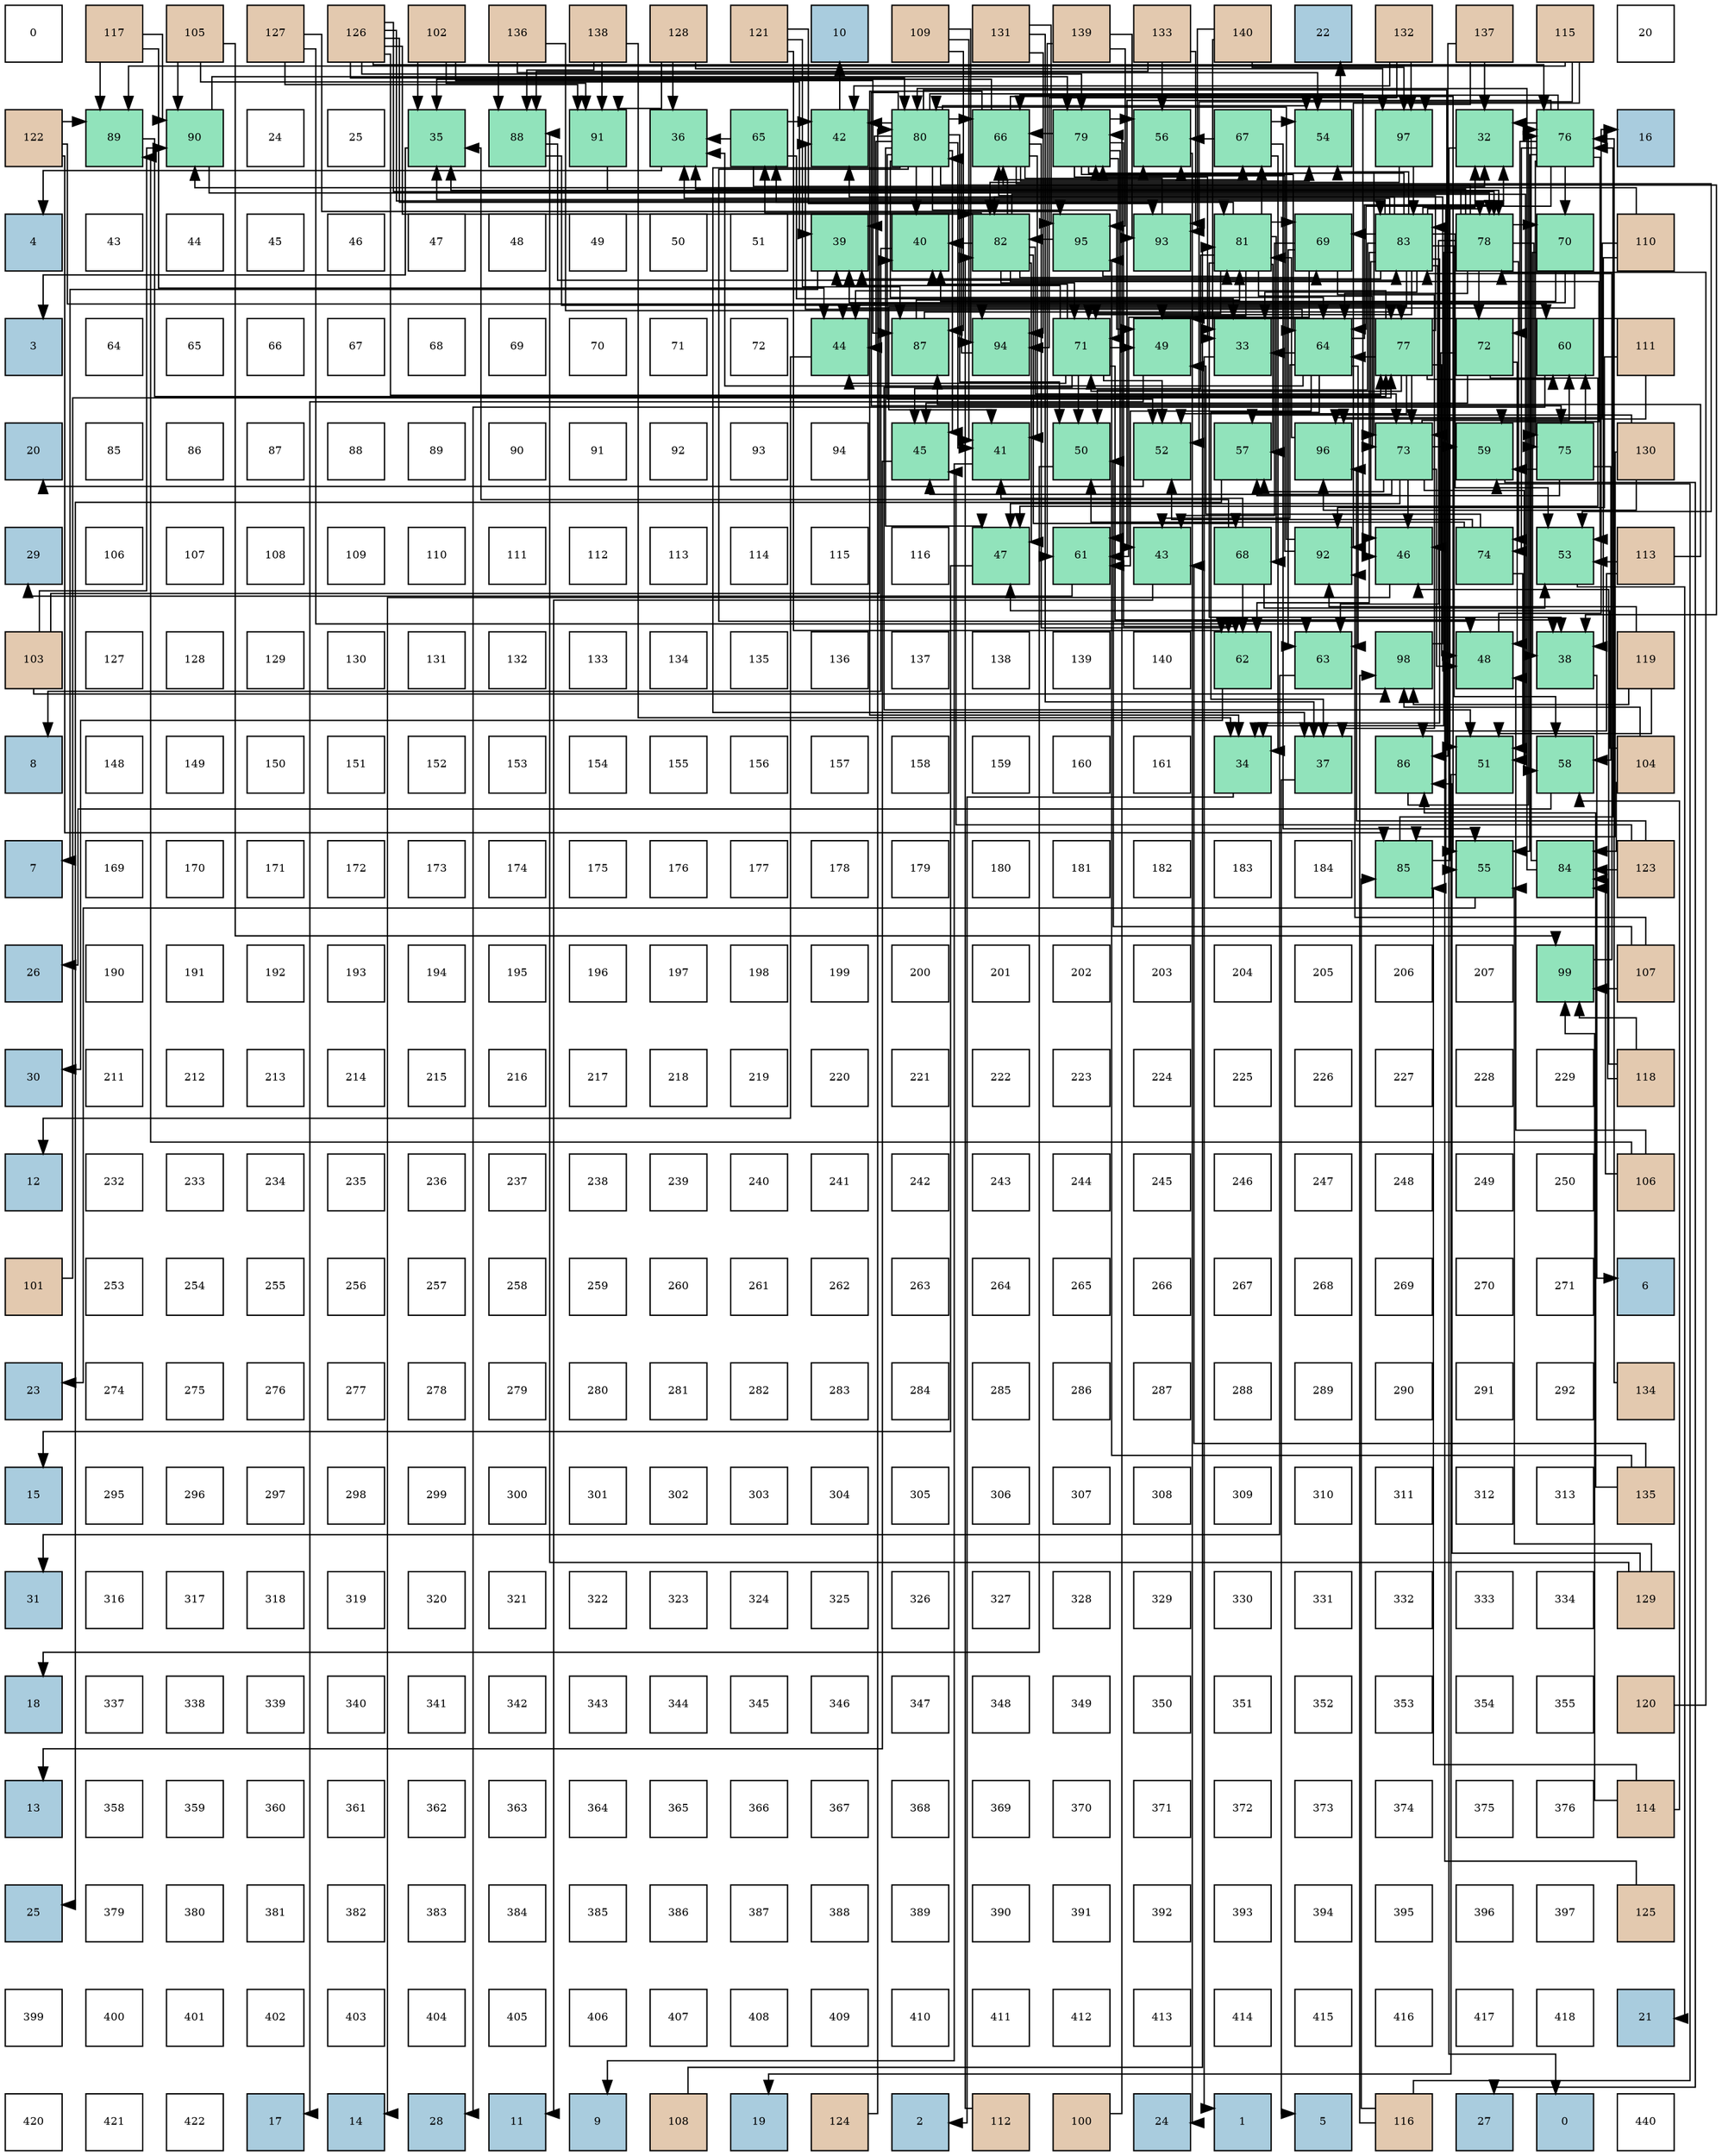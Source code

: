 digraph layout{
 rankdir=TB;
 splines=ortho;
 node [style=filled shape=square fixedsize=true width=0.6];
0[label="0", fontsize=8, fillcolor="#ffffff"];
1[label="117", fontsize=8, fillcolor="#e3c9af"];
2[label="105", fontsize=8, fillcolor="#e3c9af"];
3[label="127", fontsize=8, fillcolor="#e3c9af"];
4[label="126", fontsize=8, fillcolor="#e3c9af"];
5[label="102", fontsize=8, fillcolor="#e3c9af"];
6[label="136", fontsize=8, fillcolor="#e3c9af"];
7[label="138", fontsize=8, fillcolor="#e3c9af"];
8[label="128", fontsize=8, fillcolor="#e3c9af"];
9[label="121", fontsize=8, fillcolor="#e3c9af"];
10[label="10", fontsize=8, fillcolor="#a9ccde"];
11[label="109", fontsize=8, fillcolor="#e3c9af"];
12[label="131", fontsize=8, fillcolor="#e3c9af"];
13[label="139", fontsize=8, fillcolor="#e3c9af"];
14[label="133", fontsize=8, fillcolor="#e3c9af"];
15[label="140", fontsize=8, fillcolor="#e3c9af"];
16[label="22", fontsize=8, fillcolor="#a9ccde"];
17[label="132", fontsize=8, fillcolor="#e3c9af"];
18[label="137", fontsize=8, fillcolor="#e3c9af"];
19[label="115", fontsize=8, fillcolor="#e3c9af"];
20[label="20", fontsize=8, fillcolor="#ffffff"];
21[label="122", fontsize=8, fillcolor="#e3c9af"];
22[label="89", fontsize=8, fillcolor="#91e3bb"];
23[label="90", fontsize=8, fillcolor="#91e3bb"];
24[label="24", fontsize=8, fillcolor="#ffffff"];
25[label="25", fontsize=8, fillcolor="#ffffff"];
26[label="35", fontsize=8, fillcolor="#91e3bb"];
27[label="88", fontsize=8, fillcolor="#91e3bb"];
28[label="91", fontsize=8, fillcolor="#91e3bb"];
29[label="36", fontsize=8, fillcolor="#91e3bb"];
30[label="65", fontsize=8, fillcolor="#91e3bb"];
31[label="42", fontsize=8, fillcolor="#91e3bb"];
32[label="80", fontsize=8, fillcolor="#91e3bb"];
33[label="66", fontsize=8, fillcolor="#91e3bb"];
34[label="79", fontsize=8, fillcolor="#91e3bb"];
35[label="56", fontsize=8, fillcolor="#91e3bb"];
36[label="67", fontsize=8, fillcolor="#91e3bb"];
37[label="54", fontsize=8, fillcolor="#91e3bb"];
38[label="97", fontsize=8, fillcolor="#91e3bb"];
39[label="32", fontsize=8, fillcolor="#91e3bb"];
40[label="76", fontsize=8, fillcolor="#91e3bb"];
41[label="16", fontsize=8, fillcolor="#a9ccde"];
42[label="4", fontsize=8, fillcolor="#a9ccde"];
43[label="43", fontsize=8, fillcolor="#ffffff"];
44[label="44", fontsize=8, fillcolor="#ffffff"];
45[label="45", fontsize=8, fillcolor="#ffffff"];
46[label="46", fontsize=8, fillcolor="#ffffff"];
47[label="47", fontsize=8, fillcolor="#ffffff"];
48[label="48", fontsize=8, fillcolor="#ffffff"];
49[label="49", fontsize=8, fillcolor="#ffffff"];
50[label="50", fontsize=8, fillcolor="#ffffff"];
51[label="51", fontsize=8, fillcolor="#ffffff"];
52[label="39", fontsize=8, fillcolor="#91e3bb"];
53[label="40", fontsize=8, fillcolor="#91e3bb"];
54[label="82", fontsize=8, fillcolor="#91e3bb"];
55[label="95", fontsize=8, fillcolor="#91e3bb"];
56[label="93", fontsize=8, fillcolor="#91e3bb"];
57[label="81", fontsize=8, fillcolor="#91e3bb"];
58[label="69", fontsize=8, fillcolor="#91e3bb"];
59[label="83", fontsize=8, fillcolor="#91e3bb"];
60[label="78", fontsize=8, fillcolor="#91e3bb"];
61[label="70", fontsize=8, fillcolor="#91e3bb"];
62[label="110", fontsize=8, fillcolor="#e3c9af"];
63[label="3", fontsize=8, fillcolor="#a9ccde"];
64[label="64", fontsize=8, fillcolor="#ffffff"];
65[label="65", fontsize=8, fillcolor="#ffffff"];
66[label="66", fontsize=8, fillcolor="#ffffff"];
67[label="67", fontsize=8, fillcolor="#ffffff"];
68[label="68", fontsize=8, fillcolor="#ffffff"];
69[label="69", fontsize=8, fillcolor="#ffffff"];
70[label="70", fontsize=8, fillcolor="#ffffff"];
71[label="71", fontsize=8, fillcolor="#ffffff"];
72[label="72", fontsize=8, fillcolor="#ffffff"];
73[label="44", fontsize=8, fillcolor="#91e3bb"];
74[label="87", fontsize=8, fillcolor="#91e3bb"];
75[label="94", fontsize=8, fillcolor="#91e3bb"];
76[label="71", fontsize=8, fillcolor="#91e3bb"];
77[label="49", fontsize=8, fillcolor="#91e3bb"];
78[label="33", fontsize=8, fillcolor="#91e3bb"];
79[label="64", fontsize=8, fillcolor="#91e3bb"];
80[label="77", fontsize=8, fillcolor="#91e3bb"];
81[label="72", fontsize=8, fillcolor="#91e3bb"];
82[label="60", fontsize=8, fillcolor="#91e3bb"];
83[label="111", fontsize=8, fillcolor="#e3c9af"];
84[label="20", fontsize=8, fillcolor="#a9ccde"];
85[label="85", fontsize=8, fillcolor="#ffffff"];
86[label="86", fontsize=8, fillcolor="#ffffff"];
87[label="87", fontsize=8, fillcolor="#ffffff"];
88[label="88", fontsize=8, fillcolor="#ffffff"];
89[label="89", fontsize=8, fillcolor="#ffffff"];
90[label="90", fontsize=8, fillcolor="#ffffff"];
91[label="91", fontsize=8, fillcolor="#ffffff"];
92[label="92", fontsize=8, fillcolor="#ffffff"];
93[label="93", fontsize=8, fillcolor="#ffffff"];
94[label="94", fontsize=8, fillcolor="#ffffff"];
95[label="45", fontsize=8, fillcolor="#91e3bb"];
96[label="41", fontsize=8, fillcolor="#91e3bb"];
97[label="50", fontsize=8, fillcolor="#91e3bb"];
98[label="52", fontsize=8, fillcolor="#91e3bb"];
99[label="57", fontsize=8, fillcolor="#91e3bb"];
100[label="96", fontsize=8, fillcolor="#91e3bb"];
101[label="73", fontsize=8, fillcolor="#91e3bb"];
102[label="59", fontsize=8, fillcolor="#91e3bb"];
103[label="75", fontsize=8, fillcolor="#91e3bb"];
104[label="130", fontsize=8, fillcolor="#e3c9af"];
105[label="29", fontsize=8, fillcolor="#a9ccde"];
106[label="106", fontsize=8, fillcolor="#ffffff"];
107[label="107", fontsize=8, fillcolor="#ffffff"];
108[label="108", fontsize=8, fillcolor="#ffffff"];
109[label="109", fontsize=8, fillcolor="#ffffff"];
110[label="110", fontsize=8, fillcolor="#ffffff"];
111[label="111", fontsize=8, fillcolor="#ffffff"];
112[label="112", fontsize=8, fillcolor="#ffffff"];
113[label="113", fontsize=8, fillcolor="#ffffff"];
114[label="114", fontsize=8, fillcolor="#ffffff"];
115[label="115", fontsize=8, fillcolor="#ffffff"];
116[label="116", fontsize=8, fillcolor="#ffffff"];
117[label="47", fontsize=8, fillcolor="#91e3bb"];
118[label="61", fontsize=8, fillcolor="#91e3bb"];
119[label="43", fontsize=8, fillcolor="#91e3bb"];
120[label="68", fontsize=8, fillcolor="#91e3bb"];
121[label="92", fontsize=8, fillcolor="#91e3bb"];
122[label="46", fontsize=8, fillcolor="#91e3bb"];
123[label="74", fontsize=8, fillcolor="#91e3bb"];
124[label="53", fontsize=8, fillcolor="#91e3bb"];
125[label="113", fontsize=8, fillcolor="#e3c9af"];
126[label="103", fontsize=8, fillcolor="#e3c9af"];
127[label="127", fontsize=8, fillcolor="#ffffff"];
128[label="128", fontsize=8, fillcolor="#ffffff"];
129[label="129", fontsize=8, fillcolor="#ffffff"];
130[label="130", fontsize=8, fillcolor="#ffffff"];
131[label="131", fontsize=8, fillcolor="#ffffff"];
132[label="132", fontsize=8, fillcolor="#ffffff"];
133[label="133", fontsize=8, fillcolor="#ffffff"];
134[label="134", fontsize=8, fillcolor="#ffffff"];
135[label="135", fontsize=8, fillcolor="#ffffff"];
136[label="136", fontsize=8, fillcolor="#ffffff"];
137[label="137", fontsize=8, fillcolor="#ffffff"];
138[label="138", fontsize=8, fillcolor="#ffffff"];
139[label="139", fontsize=8, fillcolor="#ffffff"];
140[label="140", fontsize=8, fillcolor="#ffffff"];
141[label="62", fontsize=8, fillcolor="#91e3bb"];
142[label="63", fontsize=8, fillcolor="#91e3bb"];
143[label="98", fontsize=8, fillcolor="#91e3bb"];
144[label="48", fontsize=8, fillcolor="#91e3bb"];
145[label="38", fontsize=8, fillcolor="#91e3bb"];
146[label="119", fontsize=8, fillcolor="#e3c9af"];
147[label="8", fontsize=8, fillcolor="#a9ccde"];
148[label="148", fontsize=8, fillcolor="#ffffff"];
149[label="149", fontsize=8, fillcolor="#ffffff"];
150[label="150", fontsize=8, fillcolor="#ffffff"];
151[label="151", fontsize=8, fillcolor="#ffffff"];
152[label="152", fontsize=8, fillcolor="#ffffff"];
153[label="153", fontsize=8, fillcolor="#ffffff"];
154[label="154", fontsize=8, fillcolor="#ffffff"];
155[label="155", fontsize=8, fillcolor="#ffffff"];
156[label="156", fontsize=8, fillcolor="#ffffff"];
157[label="157", fontsize=8, fillcolor="#ffffff"];
158[label="158", fontsize=8, fillcolor="#ffffff"];
159[label="159", fontsize=8, fillcolor="#ffffff"];
160[label="160", fontsize=8, fillcolor="#ffffff"];
161[label="161", fontsize=8, fillcolor="#ffffff"];
162[label="34", fontsize=8, fillcolor="#91e3bb"];
163[label="37", fontsize=8, fillcolor="#91e3bb"];
164[label="86", fontsize=8, fillcolor="#91e3bb"];
165[label="51", fontsize=8, fillcolor="#91e3bb"];
166[label="58", fontsize=8, fillcolor="#91e3bb"];
167[label="104", fontsize=8, fillcolor="#e3c9af"];
168[label="7", fontsize=8, fillcolor="#a9ccde"];
169[label="169", fontsize=8, fillcolor="#ffffff"];
170[label="170", fontsize=8, fillcolor="#ffffff"];
171[label="171", fontsize=8, fillcolor="#ffffff"];
172[label="172", fontsize=8, fillcolor="#ffffff"];
173[label="173", fontsize=8, fillcolor="#ffffff"];
174[label="174", fontsize=8, fillcolor="#ffffff"];
175[label="175", fontsize=8, fillcolor="#ffffff"];
176[label="176", fontsize=8, fillcolor="#ffffff"];
177[label="177", fontsize=8, fillcolor="#ffffff"];
178[label="178", fontsize=8, fillcolor="#ffffff"];
179[label="179", fontsize=8, fillcolor="#ffffff"];
180[label="180", fontsize=8, fillcolor="#ffffff"];
181[label="181", fontsize=8, fillcolor="#ffffff"];
182[label="182", fontsize=8, fillcolor="#ffffff"];
183[label="183", fontsize=8, fillcolor="#ffffff"];
184[label="184", fontsize=8, fillcolor="#ffffff"];
185[label="85", fontsize=8, fillcolor="#91e3bb"];
186[label="55", fontsize=8, fillcolor="#91e3bb"];
187[label="84", fontsize=8, fillcolor="#91e3bb"];
188[label="123", fontsize=8, fillcolor="#e3c9af"];
189[label="26", fontsize=8, fillcolor="#a9ccde"];
190[label="190", fontsize=8, fillcolor="#ffffff"];
191[label="191", fontsize=8, fillcolor="#ffffff"];
192[label="192", fontsize=8, fillcolor="#ffffff"];
193[label="193", fontsize=8, fillcolor="#ffffff"];
194[label="194", fontsize=8, fillcolor="#ffffff"];
195[label="195", fontsize=8, fillcolor="#ffffff"];
196[label="196", fontsize=8, fillcolor="#ffffff"];
197[label="197", fontsize=8, fillcolor="#ffffff"];
198[label="198", fontsize=8, fillcolor="#ffffff"];
199[label="199", fontsize=8, fillcolor="#ffffff"];
200[label="200", fontsize=8, fillcolor="#ffffff"];
201[label="201", fontsize=8, fillcolor="#ffffff"];
202[label="202", fontsize=8, fillcolor="#ffffff"];
203[label="203", fontsize=8, fillcolor="#ffffff"];
204[label="204", fontsize=8, fillcolor="#ffffff"];
205[label="205", fontsize=8, fillcolor="#ffffff"];
206[label="206", fontsize=8, fillcolor="#ffffff"];
207[label="207", fontsize=8, fillcolor="#ffffff"];
208[label="99", fontsize=8, fillcolor="#91e3bb"];
209[label="107", fontsize=8, fillcolor="#e3c9af"];
210[label="30", fontsize=8, fillcolor="#a9ccde"];
211[label="211", fontsize=8, fillcolor="#ffffff"];
212[label="212", fontsize=8, fillcolor="#ffffff"];
213[label="213", fontsize=8, fillcolor="#ffffff"];
214[label="214", fontsize=8, fillcolor="#ffffff"];
215[label="215", fontsize=8, fillcolor="#ffffff"];
216[label="216", fontsize=8, fillcolor="#ffffff"];
217[label="217", fontsize=8, fillcolor="#ffffff"];
218[label="218", fontsize=8, fillcolor="#ffffff"];
219[label="219", fontsize=8, fillcolor="#ffffff"];
220[label="220", fontsize=8, fillcolor="#ffffff"];
221[label="221", fontsize=8, fillcolor="#ffffff"];
222[label="222", fontsize=8, fillcolor="#ffffff"];
223[label="223", fontsize=8, fillcolor="#ffffff"];
224[label="224", fontsize=8, fillcolor="#ffffff"];
225[label="225", fontsize=8, fillcolor="#ffffff"];
226[label="226", fontsize=8, fillcolor="#ffffff"];
227[label="227", fontsize=8, fillcolor="#ffffff"];
228[label="228", fontsize=8, fillcolor="#ffffff"];
229[label="229", fontsize=8, fillcolor="#ffffff"];
230[label="118", fontsize=8, fillcolor="#e3c9af"];
231[label="12", fontsize=8, fillcolor="#a9ccde"];
232[label="232", fontsize=8, fillcolor="#ffffff"];
233[label="233", fontsize=8, fillcolor="#ffffff"];
234[label="234", fontsize=8, fillcolor="#ffffff"];
235[label="235", fontsize=8, fillcolor="#ffffff"];
236[label="236", fontsize=8, fillcolor="#ffffff"];
237[label="237", fontsize=8, fillcolor="#ffffff"];
238[label="238", fontsize=8, fillcolor="#ffffff"];
239[label="239", fontsize=8, fillcolor="#ffffff"];
240[label="240", fontsize=8, fillcolor="#ffffff"];
241[label="241", fontsize=8, fillcolor="#ffffff"];
242[label="242", fontsize=8, fillcolor="#ffffff"];
243[label="243", fontsize=8, fillcolor="#ffffff"];
244[label="244", fontsize=8, fillcolor="#ffffff"];
245[label="245", fontsize=8, fillcolor="#ffffff"];
246[label="246", fontsize=8, fillcolor="#ffffff"];
247[label="247", fontsize=8, fillcolor="#ffffff"];
248[label="248", fontsize=8, fillcolor="#ffffff"];
249[label="249", fontsize=8, fillcolor="#ffffff"];
250[label="250", fontsize=8, fillcolor="#ffffff"];
251[label="106", fontsize=8, fillcolor="#e3c9af"];
252[label="101", fontsize=8, fillcolor="#e3c9af"];
253[label="253", fontsize=8, fillcolor="#ffffff"];
254[label="254", fontsize=8, fillcolor="#ffffff"];
255[label="255", fontsize=8, fillcolor="#ffffff"];
256[label="256", fontsize=8, fillcolor="#ffffff"];
257[label="257", fontsize=8, fillcolor="#ffffff"];
258[label="258", fontsize=8, fillcolor="#ffffff"];
259[label="259", fontsize=8, fillcolor="#ffffff"];
260[label="260", fontsize=8, fillcolor="#ffffff"];
261[label="261", fontsize=8, fillcolor="#ffffff"];
262[label="262", fontsize=8, fillcolor="#ffffff"];
263[label="263", fontsize=8, fillcolor="#ffffff"];
264[label="264", fontsize=8, fillcolor="#ffffff"];
265[label="265", fontsize=8, fillcolor="#ffffff"];
266[label="266", fontsize=8, fillcolor="#ffffff"];
267[label="267", fontsize=8, fillcolor="#ffffff"];
268[label="268", fontsize=8, fillcolor="#ffffff"];
269[label="269", fontsize=8, fillcolor="#ffffff"];
270[label="270", fontsize=8, fillcolor="#ffffff"];
271[label="271", fontsize=8, fillcolor="#ffffff"];
272[label="6", fontsize=8, fillcolor="#a9ccde"];
273[label="23", fontsize=8, fillcolor="#a9ccde"];
274[label="274", fontsize=8, fillcolor="#ffffff"];
275[label="275", fontsize=8, fillcolor="#ffffff"];
276[label="276", fontsize=8, fillcolor="#ffffff"];
277[label="277", fontsize=8, fillcolor="#ffffff"];
278[label="278", fontsize=8, fillcolor="#ffffff"];
279[label="279", fontsize=8, fillcolor="#ffffff"];
280[label="280", fontsize=8, fillcolor="#ffffff"];
281[label="281", fontsize=8, fillcolor="#ffffff"];
282[label="282", fontsize=8, fillcolor="#ffffff"];
283[label="283", fontsize=8, fillcolor="#ffffff"];
284[label="284", fontsize=8, fillcolor="#ffffff"];
285[label="285", fontsize=8, fillcolor="#ffffff"];
286[label="286", fontsize=8, fillcolor="#ffffff"];
287[label="287", fontsize=8, fillcolor="#ffffff"];
288[label="288", fontsize=8, fillcolor="#ffffff"];
289[label="289", fontsize=8, fillcolor="#ffffff"];
290[label="290", fontsize=8, fillcolor="#ffffff"];
291[label="291", fontsize=8, fillcolor="#ffffff"];
292[label="292", fontsize=8, fillcolor="#ffffff"];
293[label="134", fontsize=8, fillcolor="#e3c9af"];
294[label="15", fontsize=8, fillcolor="#a9ccde"];
295[label="295", fontsize=8, fillcolor="#ffffff"];
296[label="296", fontsize=8, fillcolor="#ffffff"];
297[label="297", fontsize=8, fillcolor="#ffffff"];
298[label="298", fontsize=8, fillcolor="#ffffff"];
299[label="299", fontsize=8, fillcolor="#ffffff"];
300[label="300", fontsize=8, fillcolor="#ffffff"];
301[label="301", fontsize=8, fillcolor="#ffffff"];
302[label="302", fontsize=8, fillcolor="#ffffff"];
303[label="303", fontsize=8, fillcolor="#ffffff"];
304[label="304", fontsize=8, fillcolor="#ffffff"];
305[label="305", fontsize=8, fillcolor="#ffffff"];
306[label="306", fontsize=8, fillcolor="#ffffff"];
307[label="307", fontsize=8, fillcolor="#ffffff"];
308[label="308", fontsize=8, fillcolor="#ffffff"];
309[label="309", fontsize=8, fillcolor="#ffffff"];
310[label="310", fontsize=8, fillcolor="#ffffff"];
311[label="311", fontsize=8, fillcolor="#ffffff"];
312[label="312", fontsize=8, fillcolor="#ffffff"];
313[label="313", fontsize=8, fillcolor="#ffffff"];
314[label="135", fontsize=8, fillcolor="#e3c9af"];
315[label="31", fontsize=8, fillcolor="#a9ccde"];
316[label="316", fontsize=8, fillcolor="#ffffff"];
317[label="317", fontsize=8, fillcolor="#ffffff"];
318[label="318", fontsize=8, fillcolor="#ffffff"];
319[label="319", fontsize=8, fillcolor="#ffffff"];
320[label="320", fontsize=8, fillcolor="#ffffff"];
321[label="321", fontsize=8, fillcolor="#ffffff"];
322[label="322", fontsize=8, fillcolor="#ffffff"];
323[label="323", fontsize=8, fillcolor="#ffffff"];
324[label="324", fontsize=8, fillcolor="#ffffff"];
325[label="325", fontsize=8, fillcolor="#ffffff"];
326[label="326", fontsize=8, fillcolor="#ffffff"];
327[label="327", fontsize=8, fillcolor="#ffffff"];
328[label="328", fontsize=8, fillcolor="#ffffff"];
329[label="329", fontsize=8, fillcolor="#ffffff"];
330[label="330", fontsize=8, fillcolor="#ffffff"];
331[label="331", fontsize=8, fillcolor="#ffffff"];
332[label="332", fontsize=8, fillcolor="#ffffff"];
333[label="333", fontsize=8, fillcolor="#ffffff"];
334[label="334", fontsize=8, fillcolor="#ffffff"];
335[label="129", fontsize=8, fillcolor="#e3c9af"];
336[label="18", fontsize=8, fillcolor="#a9ccde"];
337[label="337", fontsize=8, fillcolor="#ffffff"];
338[label="338", fontsize=8, fillcolor="#ffffff"];
339[label="339", fontsize=8, fillcolor="#ffffff"];
340[label="340", fontsize=8, fillcolor="#ffffff"];
341[label="341", fontsize=8, fillcolor="#ffffff"];
342[label="342", fontsize=8, fillcolor="#ffffff"];
343[label="343", fontsize=8, fillcolor="#ffffff"];
344[label="344", fontsize=8, fillcolor="#ffffff"];
345[label="345", fontsize=8, fillcolor="#ffffff"];
346[label="346", fontsize=8, fillcolor="#ffffff"];
347[label="347", fontsize=8, fillcolor="#ffffff"];
348[label="348", fontsize=8, fillcolor="#ffffff"];
349[label="349", fontsize=8, fillcolor="#ffffff"];
350[label="350", fontsize=8, fillcolor="#ffffff"];
351[label="351", fontsize=8, fillcolor="#ffffff"];
352[label="352", fontsize=8, fillcolor="#ffffff"];
353[label="353", fontsize=8, fillcolor="#ffffff"];
354[label="354", fontsize=8, fillcolor="#ffffff"];
355[label="355", fontsize=8, fillcolor="#ffffff"];
356[label="120", fontsize=8, fillcolor="#e3c9af"];
357[label="13", fontsize=8, fillcolor="#a9ccde"];
358[label="358", fontsize=8, fillcolor="#ffffff"];
359[label="359", fontsize=8, fillcolor="#ffffff"];
360[label="360", fontsize=8, fillcolor="#ffffff"];
361[label="361", fontsize=8, fillcolor="#ffffff"];
362[label="362", fontsize=8, fillcolor="#ffffff"];
363[label="363", fontsize=8, fillcolor="#ffffff"];
364[label="364", fontsize=8, fillcolor="#ffffff"];
365[label="365", fontsize=8, fillcolor="#ffffff"];
366[label="366", fontsize=8, fillcolor="#ffffff"];
367[label="367", fontsize=8, fillcolor="#ffffff"];
368[label="368", fontsize=8, fillcolor="#ffffff"];
369[label="369", fontsize=8, fillcolor="#ffffff"];
370[label="370", fontsize=8, fillcolor="#ffffff"];
371[label="371", fontsize=8, fillcolor="#ffffff"];
372[label="372", fontsize=8, fillcolor="#ffffff"];
373[label="373", fontsize=8, fillcolor="#ffffff"];
374[label="374", fontsize=8, fillcolor="#ffffff"];
375[label="375", fontsize=8, fillcolor="#ffffff"];
376[label="376", fontsize=8, fillcolor="#ffffff"];
377[label="114", fontsize=8, fillcolor="#e3c9af"];
378[label="25", fontsize=8, fillcolor="#a9ccde"];
379[label="379", fontsize=8, fillcolor="#ffffff"];
380[label="380", fontsize=8, fillcolor="#ffffff"];
381[label="381", fontsize=8, fillcolor="#ffffff"];
382[label="382", fontsize=8, fillcolor="#ffffff"];
383[label="383", fontsize=8, fillcolor="#ffffff"];
384[label="384", fontsize=8, fillcolor="#ffffff"];
385[label="385", fontsize=8, fillcolor="#ffffff"];
386[label="386", fontsize=8, fillcolor="#ffffff"];
387[label="387", fontsize=8, fillcolor="#ffffff"];
388[label="388", fontsize=8, fillcolor="#ffffff"];
389[label="389", fontsize=8, fillcolor="#ffffff"];
390[label="390", fontsize=8, fillcolor="#ffffff"];
391[label="391", fontsize=8, fillcolor="#ffffff"];
392[label="392", fontsize=8, fillcolor="#ffffff"];
393[label="393", fontsize=8, fillcolor="#ffffff"];
394[label="394", fontsize=8, fillcolor="#ffffff"];
395[label="395", fontsize=8, fillcolor="#ffffff"];
396[label="396", fontsize=8, fillcolor="#ffffff"];
397[label="397", fontsize=8, fillcolor="#ffffff"];
398[label="125", fontsize=8, fillcolor="#e3c9af"];
399[label="399", fontsize=8, fillcolor="#ffffff"];
400[label="400", fontsize=8, fillcolor="#ffffff"];
401[label="401", fontsize=8, fillcolor="#ffffff"];
402[label="402", fontsize=8, fillcolor="#ffffff"];
403[label="403", fontsize=8, fillcolor="#ffffff"];
404[label="404", fontsize=8, fillcolor="#ffffff"];
405[label="405", fontsize=8, fillcolor="#ffffff"];
406[label="406", fontsize=8, fillcolor="#ffffff"];
407[label="407", fontsize=8, fillcolor="#ffffff"];
408[label="408", fontsize=8, fillcolor="#ffffff"];
409[label="409", fontsize=8, fillcolor="#ffffff"];
410[label="410", fontsize=8, fillcolor="#ffffff"];
411[label="411", fontsize=8, fillcolor="#ffffff"];
412[label="412", fontsize=8, fillcolor="#ffffff"];
413[label="413", fontsize=8, fillcolor="#ffffff"];
414[label="414", fontsize=8, fillcolor="#ffffff"];
415[label="415", fontsize=8, fillcolor="#ffffff"];
416[label="416", fontsize=8, fillcolor="#ffffff"];
417[label="417", fontsize=8, fillcolor="#ffffff"];
418[label="418", fontsize=8, fillcolor="#ffffff"];
419[label="21", fontsize=8, fillcolor="#a9ccde"];
420[label="420", fontsize=8, fillcolor="#ffffff"];
421[label="421", fontsize=8, fillcolor="#ffffff"];
422[label="422", fontsize=8, fillcolor="#ffffff"];
423[label="17", fontsize=8, fillcolor="#a9ccde"];
424[label="14", fontsize=8, fillcolor="#a9ccde"];
425[label="28", fontsize=8, fillcolor="#a9ccde"];
426[label="11", fontsize=8, fillcolor="#a9ccde"];
427[label="9", fontsize=8, fillcolor="#a9ccde"];
428[label="108", fontsize=8, fillcolor="#e3c9af"];
429[label="19", fontsize=8, fillcolor="#a9ccde"];
430[label="124", fontsize=8, fillcolor="#e3c9af"];
431[label="2", fontsize=8, fillcolor="#a9ccde"];
432[label="112", fontsize=8, fillcolor="#e3c9af"];
433[label="100", fontsize=8, fillcolor="#e3c9af"];
434[label="24", fontsize=8, fillcolor="#a9ccde"];
435[label="1", fontsize=8, fillcolor="#a9ccde"];
436[label="5", fontsize=8, fillcolor="#a9ccde"];
437[label="116", fontsize=8, fillcolor="#e3c9af"];
438[label="27", fontsize=8, fillcolor="#a9ccde"];
439[label="0", fontsize=8, fillcolor="#a9ccde"];
440[label="440", fontsize=8, fillcolor="#ffffff"];
edge [constraint=false, style=vis];39 -> 439;
78 -> 435;
162 -> 431;
26 -> 63;
29 -> 42;
163 -> 436;
145 -> 272;
52 -> 168;
53 -> 147;
96 -> 427;
31 -> 10;
119 -> 426;
73 -> 231;
95 -> 357;
122 -> 424;
117 -> 294;
144 -> 41;
77 -> 423;
97 -> 336;
165 -> 429;
98 -> 84;
124 -> 419;
37 -> 16;
186 -> 273;
35 -> 434;
99 -> 378;
166 -> 189;
102 -> 438;
82 -> 425;
118 -> 105;
141 -> 210;
142 -> 315;
79 -> 39;
79 -> 78;
79 -> 29;
79 -> 163;
79 -> 31;
79 -> 119;
79 -> 118;
79 -> 142;
30 -> 39;
30 -> 78;
30 -> 29;
30 -> 31;
33 -> 162;
33 -> 26;
33 -> 96;
33 -> 124;
33 -> 37;
33 -> 186;
33 -> 35;
33 -> 141;
36 -> 162;
36 -> 37;
36 -> 186;
36 -> 35;
120 -> 26;
120 -> 96;
120 -> 124;
120 -> 141;
58 -> 163;
58 -> 119;
58 -> 118;
58 -> 142;
61 -> 145;
61 -> 52;
61 -> 53;
61 -> 73;
76 -> 145;
76 -> 52;
76 -> 53;
76 -> 73;
76 -> 77;
76 -> 97;
76 -> 165;
76 -> 98;
81 -> 95;
81 -> 122;
81 -> 117;
81 -> 144;
101 -> 95;
101 -> 122;
101 -> 117;
101 -> 144;
101 -> 99;
101 -> 166;
101 -> 102;
101 -> 82;
123 -> 77;
123 -> 97;
123 -> 165;
123 -> 98;
103 -> 99;
103 -> 166;
103 -> 102;
103 -> 82;
40 -> 39;
40 -> 119;
40 -> 124;
40 -> 186;
40 -> 79;
40 -> 33;
40 -> 61;
40 -> 81;
40 -> 123;
40 -> 103;
80 -> 73;
80 -> 144;
80 -> 98;
80 -> 82;
80 -> 79;
80 -> 33;
80 -> 76;
80 -> 101;
60 -> 162;
60 -> 26;
60 -> 29;
60 -> 142;
60 -> 79;
60 -> 33;
60 -> 61;
60 -> 81;
60 -> 123;
60 -> 103;
34 -> 78;
34 -> 35;
34 -> 118;
34 -> 141;
34 -> 79;
34 -> 33;
34 -> 76;
34 -> 101;
32 -> 163;
32 -> 145;
32 -> 52;
32 -> 53;
32 -> 96;
32 -> 31;
32 -> 73;
32 -> 95;
32 -> 122;
32 -> 117;
32 -> 144;
32 -> 77;
32 -> 97;
32 -> 165;
32 -> 98;
32 -> 37;
32 -> 79;
32 -> 33;
32 -> 103;
57 -> 145;
57 -> 95;
57 -> 77;
57 -> 99;
57 -> 30;
57 -> 36;
57 -> 120;
57 -> 58;
57 -> 76;
57 -> 101;
54 -> 53;
54 -> 117;
54 -> 165;
54 -> 102;
54 -> 30;
54 -> 36;
54 -> 120;
54 -> 58;
54 -> 76;
54 -> 101;
59 -> 39;
59 -> 78;
59 -> 162;
59 -> 26;
59 -> 29;
59 -> 52;
59 -> 96;
59 -> 31;
59 -> 122;
59 -> 97;
59 -> 124;
59 -> 37;
59 -> 186;
59 -> 35;
59 -> 166;
59 -> 141;
59 -> 58;
59 -> 76;
59 -> 101;
187 -> 40;
187 -> 32;
185 -> 40;
185 -> 60;
164 -> 40;
74 -> 80;
74 -> 57;
27 -> 80;
27 -> 59;
22 -> 80;
23 -> 60;
23 -> 34;
28 -> 60;
121 -> 34;
121 -> 32;
56 -> 34;
75 -> 32;
55 -> 57;
55 -> 54;
100 -> 57;
38 -> 54;
38 -> 59;
143 -> 54;
208 -> 59;
433 -> 34;
252 -> 80;
5 -> 26;
5 -> 74;
5 -> 28;
126 -> 53;
126 -> 23;
126 -> 143;
167 -> 117;
167 -> 187;
167 -> 143;
2 -> 52;
2 -> 23;
2 -> 208;
251 -> 144;
251 -> 187;
251 -> 22;
209 -> 97;
209 -> 121;
209 -> 208;
428 -> 57;
11 -> 96;
11 -> 74;
11 -> 75;
62 -> 145;
62 -> 23;
62 -> 100;
83 -> 77;
83 -> 121;
83 -> 100;
432 -> 54;
125 -> 124;
125 -> 164;
125 -> 74;
377 -> 166;
377 -> 185;
377 -> 208;
19 -> 98;
19 -> 22;
19 -> 121;
437 -> 102;
437 -> 185;
437 -> 143;
1 -> 73;
1 -> 22;
1 -> 23;
230 -> 122;
230 -> 187;
230 -> 208;
146 -> 165;
146 -> 121;
146 -> 143;
356 -> 60;
9 -> 141;
9 -> 74;
9 -> 56;
21 -> 82;
21 -> 185;
21 -> 22;
188 -> 95;
188 -> 187;
188 -> 100;
430 -> 32;
398 -> 59;
4 -> 40;
4 -> 80;
4 -> 60;
4 -> 34;
4 -> 32;
4 -> 57;
4 -> 54;
4 -> 59;
3 -> 142;
3 -> 28;
3 -> 55;
8 -> 29;
8 -> 28;
8 -> 38;
335 -> 186;
335 -> 164;
335 -> 27;
104 -> 99;
104 -> 185;
104 -> 100;
12 -> 163;
12 -> 75;
12 -> 55;
17 -> 31;
17 -> 75;
17 -> 38;
14 -> 35;
14 -> 27;
14 -> 56;
293 -> 40;
314 -> 119;
314 -> 164;
314 -> 55;
6 -> 37;
6 -> 27;
6 -> 75;
18 -> 39;
18 -> 164;
18 -> 38;
7 -> 162;
7 -> 27;
7 -> 28;
13 -> 118;
13 -> 56;
13 -> 55;
15 -> 78;
15 -> 56;
15 -> 38;
edge [constraint=true, style=invis];
0 -> 21 -> 42 -> 63 -> 84 -> 105 -> 126 -> 147 -> 168 -> 189 -> 210 -> 231 -> 252 -> 273 -> 294 -> 315 -> 336 -> 357 -> 378 -> 399 -> 420;
1 -> 22 -> 43 -> 64 -> 85 -> 106 -> 127 -> 148 -> 169 -> 190 -> 211 -> 232 -> 253 -> 274 -> 295 -> 316 -> 337 -> 358 -> 379 -> 400 -> 421;
2 -> 23 -> 44 -> 65 -> 86 -> 107 -> 128 -> 149 -> 170 -> 191 -> 212 -> 233 -> 254 -> 275 -> 296 -> 317 -> 338 -> 359 -> 380 -> 401 -> 422;
3 -> 24 -> 45 -> 66 -> 87 -> 108 -> 129 -> 150 -> 171 -> 192 -> 213 -> 234 -> 255 -> 276 -> 297 -> 318 -> 339 -> 360 -> 381 -> 402 -> 423;
4 -> 25 -> 46 -> 67 -> 88 -> 109 -> 130 -> 151 -> 172 -> 193 -> 214 -> 235 -> 256 -> 277 -> 298 -> 319 -> 340 -> 361 -> 382 -> 403 -> 424;
5 -> 26 -> 47 -> 68 -> 89 -> 110 -> 131 -> 152 -> 173 -> 194 -> 215 -> 236 -> 257 -> 278 -> 299 -> 320 -> 341 -> 362 -> 383 -> 404 -> 425;
6 -> 27 -> 48 -> 69 -> 90 -> 111 -> 132 -> 153 -> 174 -> 195 -> 216 -> 237 -> 258 -> 279 -> 300 -> 321 -> 342 -> 363 -> 384 -> 405 -> 426;
7 -> 28 -> 49 -> 70 -> 91 -> 112 -> 133 -> 154 -> 175 -> 196 -> 217 -> 238 -> 259 -> 280 -> 301 -> 322 -> 343 -> 364 -> 385 -> 406 -> 427;
8 -> 29 -> 50 -> 71 -> 92 -> 113 -> 134 -> 155 -> 176 -> 197 -> 218 -> 239 -> 260 -> 281 -> 302 -> 323 -> 344 -> 365 -> 386 -> 407 -> 428;
9 -> 30 -> 51 -> 72 -> 93 -> 114 -> 135 -> 156 -> 177 -> 198 -> 219 -> 240 -> 261 -> 282 -> 303 -> 324 -> 345 -> 366 -> 387 -> 408 -> 429;
10 -> 31 -> 52 -> 73 -> 94 -> 115 -> 136 -> 157 -> 178 -> 199 -> 220 -> 241 -> 262 -> 283 -> 304 -> 325 -> 346 -> 367 -> 388 -> 409 -> 430;
11 -> 32 -> 53 -> 74 -> 95 -> 116 -> 137 -> 158 -> 179 -> 200 -> 221 -> 242 -> 263 -> 284 -> 305 -> 326 -> 347 -> 368 -> 389 -> 410 -> 431;
12 -> 33 -> 54 -> 75 -> 96 -> 117 -> 138 -> 159 -> 180 -> 201 -> 222 -> 243 -> 264 -> 285 -> 306 -> 327 -> 348 -> 369 -> 390 -> 411 -> 432;
13 -> 34 -> 55 -> 76 -> 97 -> 118 -> 139 -> 160 -> 181 -> 202 -> 223 -> 244 -> 265 -> 286 -> 307 -> 328 -> 349 -> 370 -> 391 -> 412 -> 433;
14 -> 35 -> 56 -> 77 -> 98 -> 119 -> 140 -> 161 -> 182 -> 203 -> 224 -> 245 -> 266 -> 287 -> 308 -> 329 -> 350 -> 371 -> 392 -> 413 -> 434;
15 -> 36 -> 57 -> 78 -> 99 -> 120 -> 141 -> 162 -> 183 -> 204 -> 225 -> 246 -> 267 -> 288 -> 309 -> 330 -> 351 -> 372 -> 393 -> 414 -> 435;
16 -> 37 -> 58 -> 79 -> 100 -> 121 -> 142 -> 163 -> 184 -> 205 -> 226 -> 247 -> 268 -> 289 -> 310 -> 331 -> 352 -> 373 -> 394 -> 415 -> 436;
17 -> 38 -> 59 -> 80 -> 101 -> 122 -> 143 -> 164 -> 185 -> 206 -> 227 -> 248 -> 269 -> 290 -> 311 -> 332 -> 353 -> 374 -> 395 -> 416 -> 437;
18 -> 39 -> 60 -> 81 -> 102 -> 123 -> 144 -> 165 -> 186 -> 207 -> 228 -> 249 -> 270 -> 291 -> 312 -> 333 -> 354 -> 375 -> 396 -> 417 -> 438;
19 -> 40 -> 61 -> 82 -> 103 -> 124 -> 145 -> 166 -> 187 -> 208 -> 229 -> 250 -> 271 -> 292 -> 313 -> 334 -> 355 -> 376 -> 397 -> 418 -> 439;
20 -> 41 -> 62 -> 83 -> 104 -> 125 -> 146 -> 167 -> 188 -> 209 -> 230 -> 251 -> 272 -> 293 -> 314 -> 335 -> 356 -> 377 -> 398 -> 419 -> 440;
rank = same {0 -> 1 -> 2 -> 3 -> 4 -> 5 -> 6 -> 7 -> 8 -> 9 -> 10 -> 11 -> 12 -> 13 -> 14 -> 15 -> 16 -> 17 -> 18 -> 19 -> 20};
rank = same {21 -> 22 -> 23 -> 24 -> 25 -> 26 -> 27 -> 28 -> 29 -> 30 -> 31 -> 32 -> 33 -> 34 -> 35 -> 36 -> 37 -> 38 -> 39 -> 40 -> 41};
rank = same {42 -> 43 -> 44 -> 45 -> 46 -> 47 -> 48 -> 49 -> 50 -> 51 -> 52 -> 53 -> 54 -> 55 -> 56 -> 57 -> 58 -> 59 -> 60 -> 61 -> 62};
rank = same {63 -> 64 -> 65 -> 66 -> 67 -> 68 -> 69 -> 70 -> 71 -> 72 -> 73 -> 74 -> 75 -> 76 -> 77 -> 78 -> 79 -> 80 -> 81 -> 82 -> 83};
rank = same {84 -> 85 -> 86 -> 87 -> 88 -> 89 -> 90 -> 91 -> 92 -> 93 -> 94 -> 95 -> 96 -> 97 -> 98 -> 99 -> 100 -> 101 -> 102 -> 103 -> 104};
rank = same {105 -> 106 -> 107 -> 108 -> 109 -> 110 -> 111 -> 112 -> 113 -> 114 -> 115 -> 116 -> 117 -> 118 -> 119 -> 120 -> 121 -> 122 -> 123 -> 124 -> 125};
rank = same {126 -> 127 -> 128 -> 129 -> 130 -> 131 -> 132 -> 133 -> 134 -> 135 -> 136 -> 137 -> 138 -> 139 -> 140 -> 141 -> 142 -> 143 -> 144 -> 145 -> 146};
rank = same {147 -> 148 -> 149 -> 150 -> 151 -> 152 -> 153 -> 154 -> 155 -> 156 -> 157 -> 158 -> 159 -> 160 -> 161 -> 162 -> 163 -> 164 -> 165 -> 166 -> 167};
rank = same {168 -> 169 -> 170 -> 171 -> 172 -> 173 -> 174 -> 175 -> 176 -> 177 -> 178 -> 179 -> 180 -> 181 -> 182 -> 183 -> 184 -> 185 -> 186 -> 187 -> 188};
rank = same {189 -> 190 -> 191 -> 192 -> 193 -> 194 -> 195 -> 196 -> 197 -> 198 -> 199 -> 200 -> 201 -> 202 -> 203 -> 204 -> 205 -> 206 -> 207 -> 208 -> 209};
rank = same {210 -> 211 -> 212 -> 213 -> 214 -> 215 -> 216 -> 217 -> 218 -> 219 -> 220 -> 221 -> 222 -> 223 -> 224 -> 225 -> 226 -> 227 -> 228 -> 229 -> 230};
rank = same {231 -> 232 -> 233 -> 234 -> 235 -> 236 -> 237 -> 238 -> 239 -> 240 -> 241 -> 242 -> 243 -> 244 -> 245 -> 246 -> 247 -> 248 -> 249 -> 250 -> 251};
rank = same {252 -> 253 -> 254 -> 255 -> 256 -> 257 -> 258 -> 259 -> 260 -> 261 -> 262 -> 263 -> 264 -> 265 -> 266 -> 267 -> 268 -> 269 -> 270 -> 271 -> 272};
rank = same {273 -> 274 -> 275 -> 276 -> 277 -> 278 -> 279 -> 280 -> 281 -> 282 -> 283 -> 284 -> 285 -> 286 -> 287 -> 288 -> 289 -> 290 -> 291 -> 292 -> 293};
rank = same {294 -> 295 -> 296 -> 297 -> 298 -> 299 -> 300 -> 301 -> 302 -> 303 -> 304 -> 305 -> 306 -> 307 -> 308 -> 309 -> 310 -> 311 -> 312 -> 313 -> 314};
rank = same {315 -> 316 -> 317 -> 318 -> 319 -> 320 -> 321 -> 322 -> 323 -> 324 -> 325 -> 326 -> 327 -> 328 -> 329 -> 330 -> 331 -> 332 -> 333 -> 334 -> 335};
rank = same {336 -> 337 -> 338 -> 339 -> 340 -> 341 -> 342 -> 343 -> 344 -> 345 -> 346 -> 347 -> 348 -> 349 -> 350 -> 351 -> 352 -> 353 -> 354 -> 355 -> 356};
rank = same {357 -> 358 -> 359 -> 360 -> 361 -> 362 -> 363 -> 364 -> 365 -> 366 -> 367 -> 368 -> 369 -> 370 -> 371 -> 372 -> 373 -> 374 -> 375 -> 376 -> 377};
rank = same {378 -> 379 -> 380 -> 381 -> 382 -> 383 -> 384 -> 385 -> 386 -> 387 -> 388 -> 389 -> 390 -> 391 -> 392 -> 393 -> 394 -> 395 -> 396 -> 397 -> 398};
rank = same {399 -> 400 -> 401 -> 402 -> 403 -> 404 -> 405 -> 406 -> 407 -> 408 -> 409 -> 410 -> 411 -> 412 -> 413 -> 414 -> 415 -> 416 -> 417 -> 418 -> 419};
rank = same {420 -> 421 -> 422 -> 423 -> 424 -> 425 -> 426 -> 427 -> 428 -> 429 -> 430 -> 431 -> 432 -> 433 -> 434 -> 435 -> 436 -> 437 -> 438 -> 439 -> 440};
}